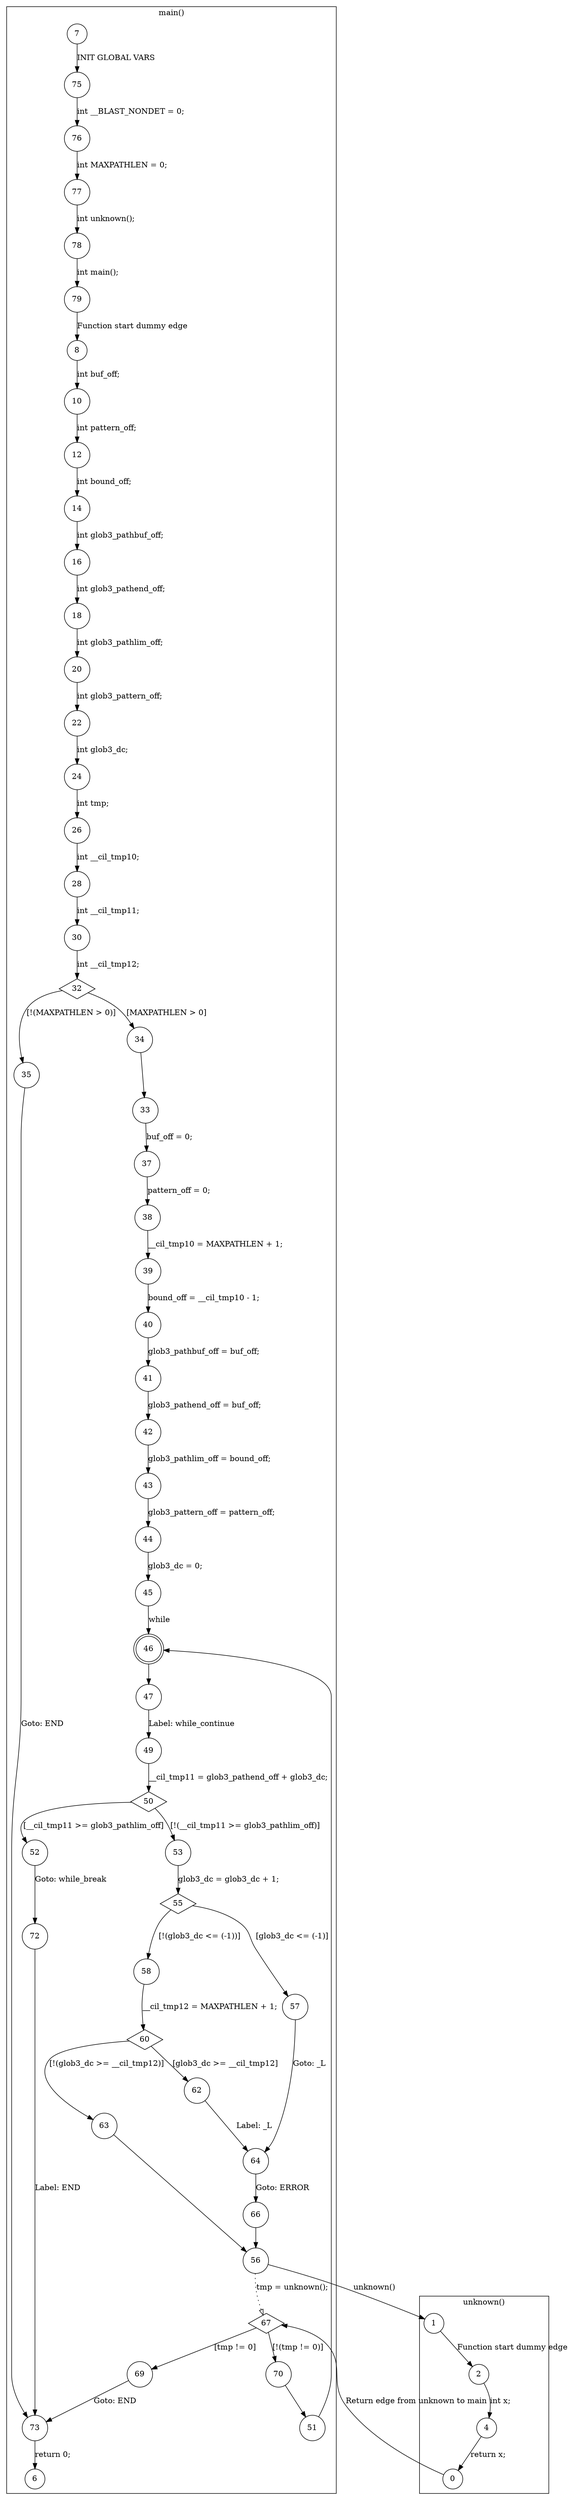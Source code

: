 digraph CFA {
32 [shape="diamond"]
32 [shape="diamond"]
46 [shape="doublecircle"]
50 [shape="diamond"]
50 [shape="diamond"]
55 [shape="diamond"]
55 [shape="diamond"]
67 [shape="diamond"]
67 [shape="diamond"]
60 [shape="diamond"]
60 [shape="diamond"]
node [shape="circle"]
subgraph cluster_unknown {
label="unknown()"
1 -> 2 [label="Function start dummy edge"]
2 -> 4 [label="int x;"]
4 -> 0 [label="return x;"]}
subgraph cluster_main {
label="main()"
7 -> 75 [label="INIT GLOBAL VARS"]
75 -> 76 [label="int __BLAST_NONDET = 0;"]
76 -> 77 [label="int MAXPATHLEN = 0;"]
77 -> 78 [label="int unknown();"]
78 -> 79 [label="int main();"]
79 -> 8 [label="Function start dummy edge"]
8 -> 10 [label="int buf_off;"]
10 -> 12 [label="int pattern_off;"]
12 -> 14 [label="int bound_off;"]
14 -> 16 [label="int glob3_pathbuf_off;"]
16 -> 18 [label="int glob3_pathend_off;"]
18 -> 20 [label="int glob3_pathlim_off;"]
20 -> 22 [label="int glob3_pattern_off;"]
22 -> 24 [label="int glob3_dc;"]
24 -> 26 [label="int tmp;"]
26 -> 28 [label="int __cil_tmp10;"]
28 -> 30 [label="int __cil_tmp11;"]
30 -> 32 [label="int __cil_tmp12;"]
32 -> 35 [label="[!(MAXPATHLEN > 0)]"]
32 -> 34 [label="[MAXPATHLEN > 0]"]
34 -> 33 [label=""]
33 -> 37 [label="buf_off = 0;"]
37 -> 38 [label="pattern_off = 0;"]
38 -> 39 [label="__cil_tmp10 = MAXPATHLEN + 1;"]
39 -> 40 [label="bound_off = __cil_tmp10 - 1;"]
40 -> 41 [label="glob3_pathbuf_off = buf_off;"]
41 -> 42 [label="glob3_pathend_off = buf_off;"]
42 -> 43 [label="glob3_pathlim_off = bound_off;"]
43 -> 44 [label="glob3_pattern_off = pattern_off;"]
44 -> 45 [label="glob3_dc = 0;"]
45 -> 46 [label="while"]
46 -> 47 [label=""]
47 -> 49 [label="Label: while_continue"]
49 -> 50 [label="__cil_tmp11 = glob3_pathend_off + glob3_dc;"]
50 -> 53 [label="[!(__cil_tmp11 >= glob3_pathlim_off)]"]
50 -> 52 [label="[__cil_tmp11 >= glob3_pathlim_off]"]
52 -> 72 [label="Goto: while_break"]
72 -> 73 [label="Label: END"]
73 -> 6 [label="return 0;"]
53 -> 55 [label="glob3_dc = glob3_dc + 1;"]
55 -> 58 [label="[!(glob3_dc <= (-1))]"]
55 -> 57 [label="[glob3_dc <= (-1)]"]
57 -> 64 [label="Goto: _L"]
64 -> 66 [label="Goto: ERROR"]
66 -> 56 [label=""]
56 -> 67 [label="tmp = unknown();" style="dotted" arrowhead="empty"]
67 -> 70 [label="[!(tmp != 0)]"]
67 -> 69 [label="[tmp != 0]"]
69 -> 73 [label="Goto: END"]
70 -> 51 [label=""]
51 -> 46 [label=""]
58 -> 60 [label="__cil_tmp12 = MAXPATHLEN + 1;"]
60 -> 63 [label="[!(glob3_dc >= __cil_tmp12)]"]
60 -> 62 [label="[glob3_dc >= __cil_tmp12]"]
62 -> 64 [label="Label: _L"]
63 -> 56 [label=""]
35 -> 73 [label="Goto: END"]}
56 -> 1 [label="unknown()"]
0 -> 67 [label="Return edge from unknown to main"]}